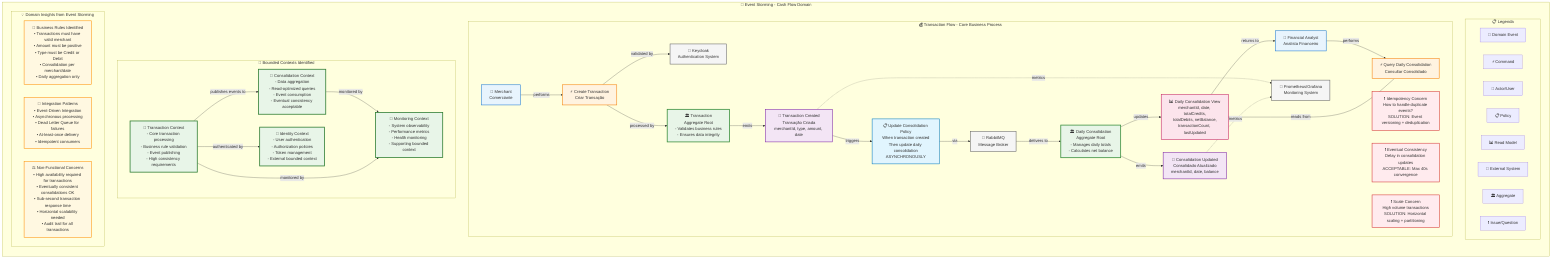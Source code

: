 graph LR
  subgraph EventStorming[🧠 Event Storming - Cash Flow Domain]
    subgraph Legend[📋 Legenda]
      Event[📝 Domain Event]
      Command[⚡ Command]
      Actor[👤 Actor/User]
      Policy[📋 Policy]
      ReadModel[📊 Read Model]
      External[🔌 External System]
      Aggregate[🏛️ Aggregate]
      Issue[❗ Issue/Question]
    end

    subgraph TransactionFlow[💰 Transaction Flow - Core Business Process]
      %% Actors
      Merchant[👤 Merchant<br/>Comerciante]
      FinancialAnalyst[👤 Financial Analyst<br/>Analista Financeiro]

      %% Commands
      CreateTransaction[⚡ Create Transaction<br/>Criar Transação]
      QueryConsolidation[⚡ Query Daily Consolidation<br/>Consultar Consolidado]

      %% Domain Events
      TransactionCreated[📝 Transaction Created<br/>Transação Criada<br/>merchantId, type, amount, date]
      ConsolidationUpdated[📝 Consolidation Updated<br/>Consolidado Atualizado<br/>merchantId, date, balance]

      %% Aggregates
      TransactionAggregate[🏛️ Transaction<br/>Aggregate Root<br/>- Validates business rules<br/>- Ensures data integrity]
      ConsolidationAggregate[🏛️ Daily Consolidation<br/>Aggregate Root<br/>- Manages daily totals<br/>- Calculates net balance]

      %% Policies
      UpdateConsolidationPolicy[📋 Update Consolidation Policy<br/>When transaction created<br/>Then update daily consolidation<br/>ASYNCHRONOUSLY]

      %% Read Models
      DailyConsolidationView[📊 Daily Consolidation View<br/>merchantId, date, totalCredits,<br/>totalDebits, netBalance,<br/>transactionCount, lastUpdated]

      %% External Systems
      AuthSystem[🔌 Keycloak<br/>Authentication System]
      MonitoringSystem[🔌 Prometheus/Grafana<br/>Monitoring System]
      MessageBroker[🔌 RabbitMQ<br/>Message Broker]

      %% Issues/Questions
      IdempotencyIssue[❗ Idempotency Concern<br/>How to handle duplicate events?<br/>SOLUTION: Event versioning + deduplication]
      ConsistencyIssue[❗ Eventual Consistency<br/>Delay in consolidation updates<br/>ACCEPTABLE: Max 40s convergence]
      ScaleIssue[❗ Scale Concern<br/>High volume transactions<br/>SOLUTION: Horizontal scaling + partitioning]
    end

    %% Flow connections
    Merchant -->|performs| CreateTransaction
    FinancialAnalyst -->|performs| QueryConsolidation

    CreateTransaction -->|validated by| AuthSystem
    CreateTransaction -->|processed by| TransactionAggregate
    TransactionAggregate -->|emits| TransactionCreated

    TransactionCreated -->|triggers| UpdateConsolidationPolicy
    UpdateConsolidationPolicy -->|via| MessageBroker
    MessageBroker -->|delivers to| ConsolidationAggregate

    ConsolidationAggregate -->|emits| ConsolidationUpdated
    ConsolidationAggregate -->|updates| DailyConsolidationView

    QueryConsolidation -->|reads from| DailyConsolidationView
    DailyConsolidationView -->|returns to| FinancialAnalyst

    %% Monitoring
    TransactionCreated -.->|metrics| MonitoringSystem
    ConsolidationUpdated -.->|metrics| MonitoringSystem

    subgraph BoundedContexts[🎯 Bounded Contexts Identified]
      TransactionContext[🔷 Transaction Context<br/>- Core transaction processing<br/>- Business rule validation<br/>- Event publishing<br/>- High consistency requirements]

      ConsolidationContext[🔷 Consolidation Context<br/>- Data aggregation<br/>- Read-optimized queries<br/>- Event consumption<br/>- Eventual consistency acceptable]

      IdentityContext[🔷 Identity Context<br/>- User authentication<br/>- Authorization policies<br/>- Token management<br/>- External bounded context]

      MonitoringContext[🔷 Monitoring Context<br/>- System observability<br/>- Performance metrics<br/>- Health monitoring<br/>- Supporting bounded context]
    end

    subgraph DomainInsights[💡 Domain Insights from Event Storming]
      BusinessRules[📐 Business Rules Identified<br/>• Transactions must have valid merchant<br/>• Amount must be positive<br/>• Type must be Credit or Debit<br/>• Consolidation per merchant/date<br/>• Daily aggregation only]

      IntegrationPatterns[🔄 Integration Patterns<br/>• Event-Driven Integration<br/>• Asynchronous processing<br/>• Dead Letter Queue for failures<br/>• At-least-once delivery<br/>• Idempotent consumers]

      NonFunctionalConcerns[⚖️ Non-Functional Concerns<br/>• High availability required for transactions<br/>• Eventually consistent consolidations OK<br/>• Sub-second transaction response time<br/>• Horizontal scalability needed<br/>• Audit trail for all transactions]
    end

    %% Context relationships
    TransactionContext -->|publishes events to| ConsolidationContext
    TransactionContext -->|authenticated by| IdentityContext
    ConsolidationContext -->|monitored by| MonitoringContext
    TransactionContext -->|monitored by| MonitoringContext
  end

  %% Styling
  classDef actor fill:#e8f4fd,stroke:#1976d2,stroke-width:2px
  classDef command fill:#fff3e0,stroke:#f57c00,stroke-width:2px
  classDef event fill:#f3e5f5,stroke:#7b1fa2,stroke-width:2px
  classDef aggregate fill:#e8f5e8,stroke:#388e3c,stroke-width:3px
  classDef policy fill:#e1f5fe,stroke:#0277bd,stroke-width:2px
  classDef readmodel fill:#fce4ec,stroke:#c2185b,stroke-width:2px
  classDef external fill:#f5f5f5,stroke:#616161,stroke-width:2px
  classDef issue fill:#ffebee,stroke:#d32f2f,stroke-width:2px
  classDef context fill:#e8f5e8,stroke:#2e7d32,stroke-width:3px
  classDef insight fill:#fff8e1,stroke:#ff8f00,stroke-width:2px

  class Merchant,FinancialAnalyst actor
  class CreateTransaction,QueryConsolidation command
  class TransactionCreated,ConsolidationUpdated event
  class TransactionAggregate,ConsolidationAggregate aggregate
  class UpdateConsolidationPolicy policy
  class DailyConsolidationView readmodel
  class AuthSystem,MonitoringSystem,MessageBroker external
  class IdempotencyIssue,ConsistencyIssue,ScaleIssue issue
  class TransactionContext,ConsolidationContext,IdentityContext,MonitoringContext context
  class BusinessRules,IntegrationPatterns,NonFunctionalConcerns insight